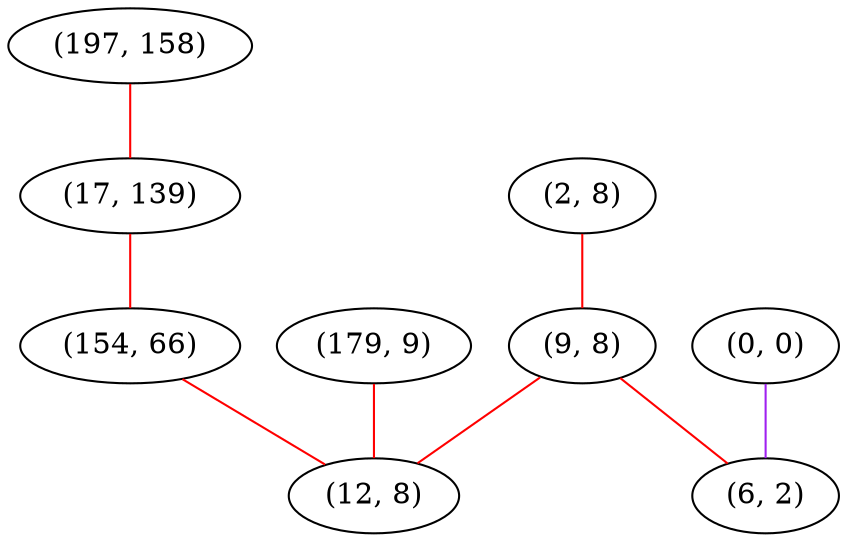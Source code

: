 graph "" {
"(197, 158)";
"(179, 9)";
"(2, 8)";
"(9, 8)";
"(17, 139)";
"(0, 0)";
"(154, 66)";
"(6, 2)";
"(12, 8)";
"(197, 158)" -- "(17, 139)"  [color=red, key=0, weight=1];
"(179, 9)" -- "(12, 8)"  [color=red, key=0, weight=1];
"(2, 8)" -- "(9, 8)"  [color=red, key=0, weight=1];
"(9, 8)" -- "(6, 2)"  [color=red, key=0, weight=1];
"(9, 8)" -- "(12, 8)"  [color=red, key=0, weight=1];
"(17, 139)" -- "(154, 66)"  [color=red, key=0, weight=1];
"(0, 0)" -- "(6, 2)"  [color=purple, key=0, weight=4];
"(154, 66)" -- "(12, 8)"  [color=red, key=0, weight=1];
}
